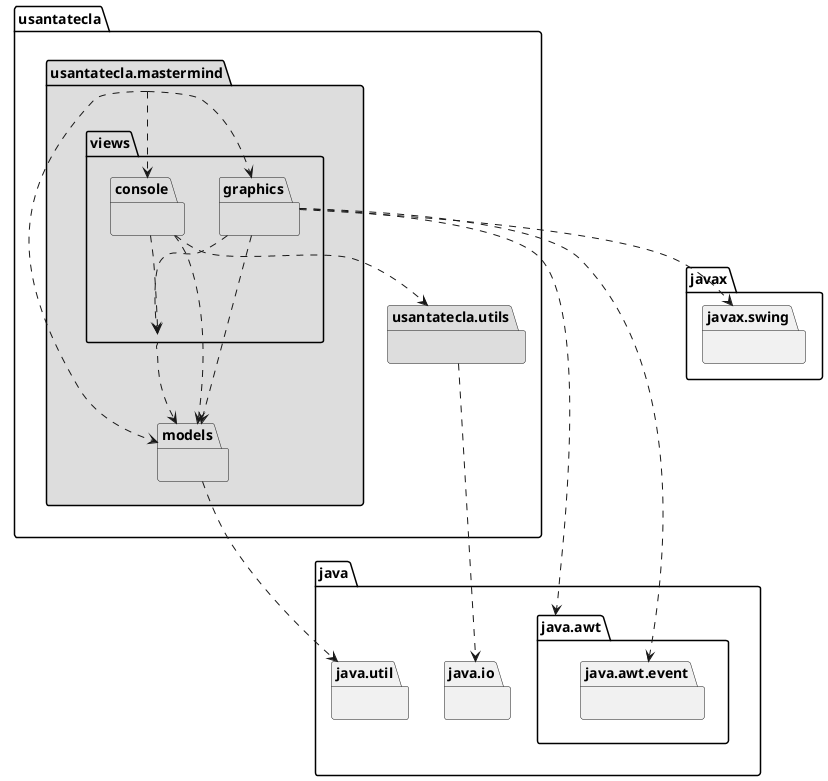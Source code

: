 @startuml arquitectura
package usantatecla.mastermind #DDDDDD { }
usantatecla.mastermind .down.> usantatecla.mastermind.views.console
usantatecla.mastermind .down.> usantatecla.mastermind.views.graphics
usantatecla.mastermind .down.> usantatecla.mastermind.models

package usantatecla.mastermind.views #DDDDDD { }
usantatecla.mastermind.views .down.> usantatecla.mastermind.models

package usantatecla.mastermind.models #DDDDDD { }
package java.util{ }
usantatecla.mastermind.models .down.> java.util

package usantatecla.utils #DDDDDD { }
package java.io{ }
usantatecla.utils .down.> java.io

package usantatecla.mastermind.views.console #DDDDDD { }
usantatecla.mastermind.views.console .down.> usantatecla.mastermind.models
usantatecla.mastermind.views.console .down.> usantatecla.utils
usantatecla.mastermind.views.console .down.> usantatecla.mastermind.views

package usantatecla.mastermind.views.graphics #DDDDDD { }
package java.awt{ }
package java.awt.event{ }
package javax.swing{ }
usantatecla.mastermind.views.graphics .down.> usantatecla.mastermind.views
usantatecla.mastermind.views.graphics .down.> usantatecla.mastermind.models
usantatecla.mastermind.views.graphics .down.> java.awt
usantatecla.mastermind.views.graphics .down.> java.awt.event
usantatecla.mastermind.views.graphics .down.> javax.swing

@enduml
